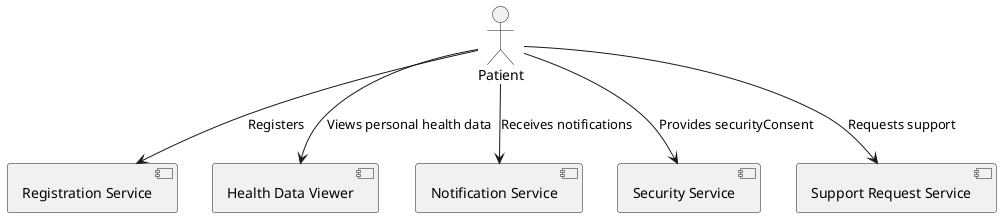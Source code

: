 @startuml

actor "Patient" as Patient
component "Registration Service" as RegistrationService
component "Health Data Viewer" as HealthDataViewer
component "Notification Service" as NotificationService
component "Security Service" as SecurityService
component "Support Request Service" as SupportRequestService

Patient --> RegistrationService : Registers
Patient --> HealthDataViewer : Views personal health data
Patient --> NotificationService : Receives notifications
Patient --> SecurityService : Provides securityConsent
Patient --> SupportRequestService : Requests support

@enduml
